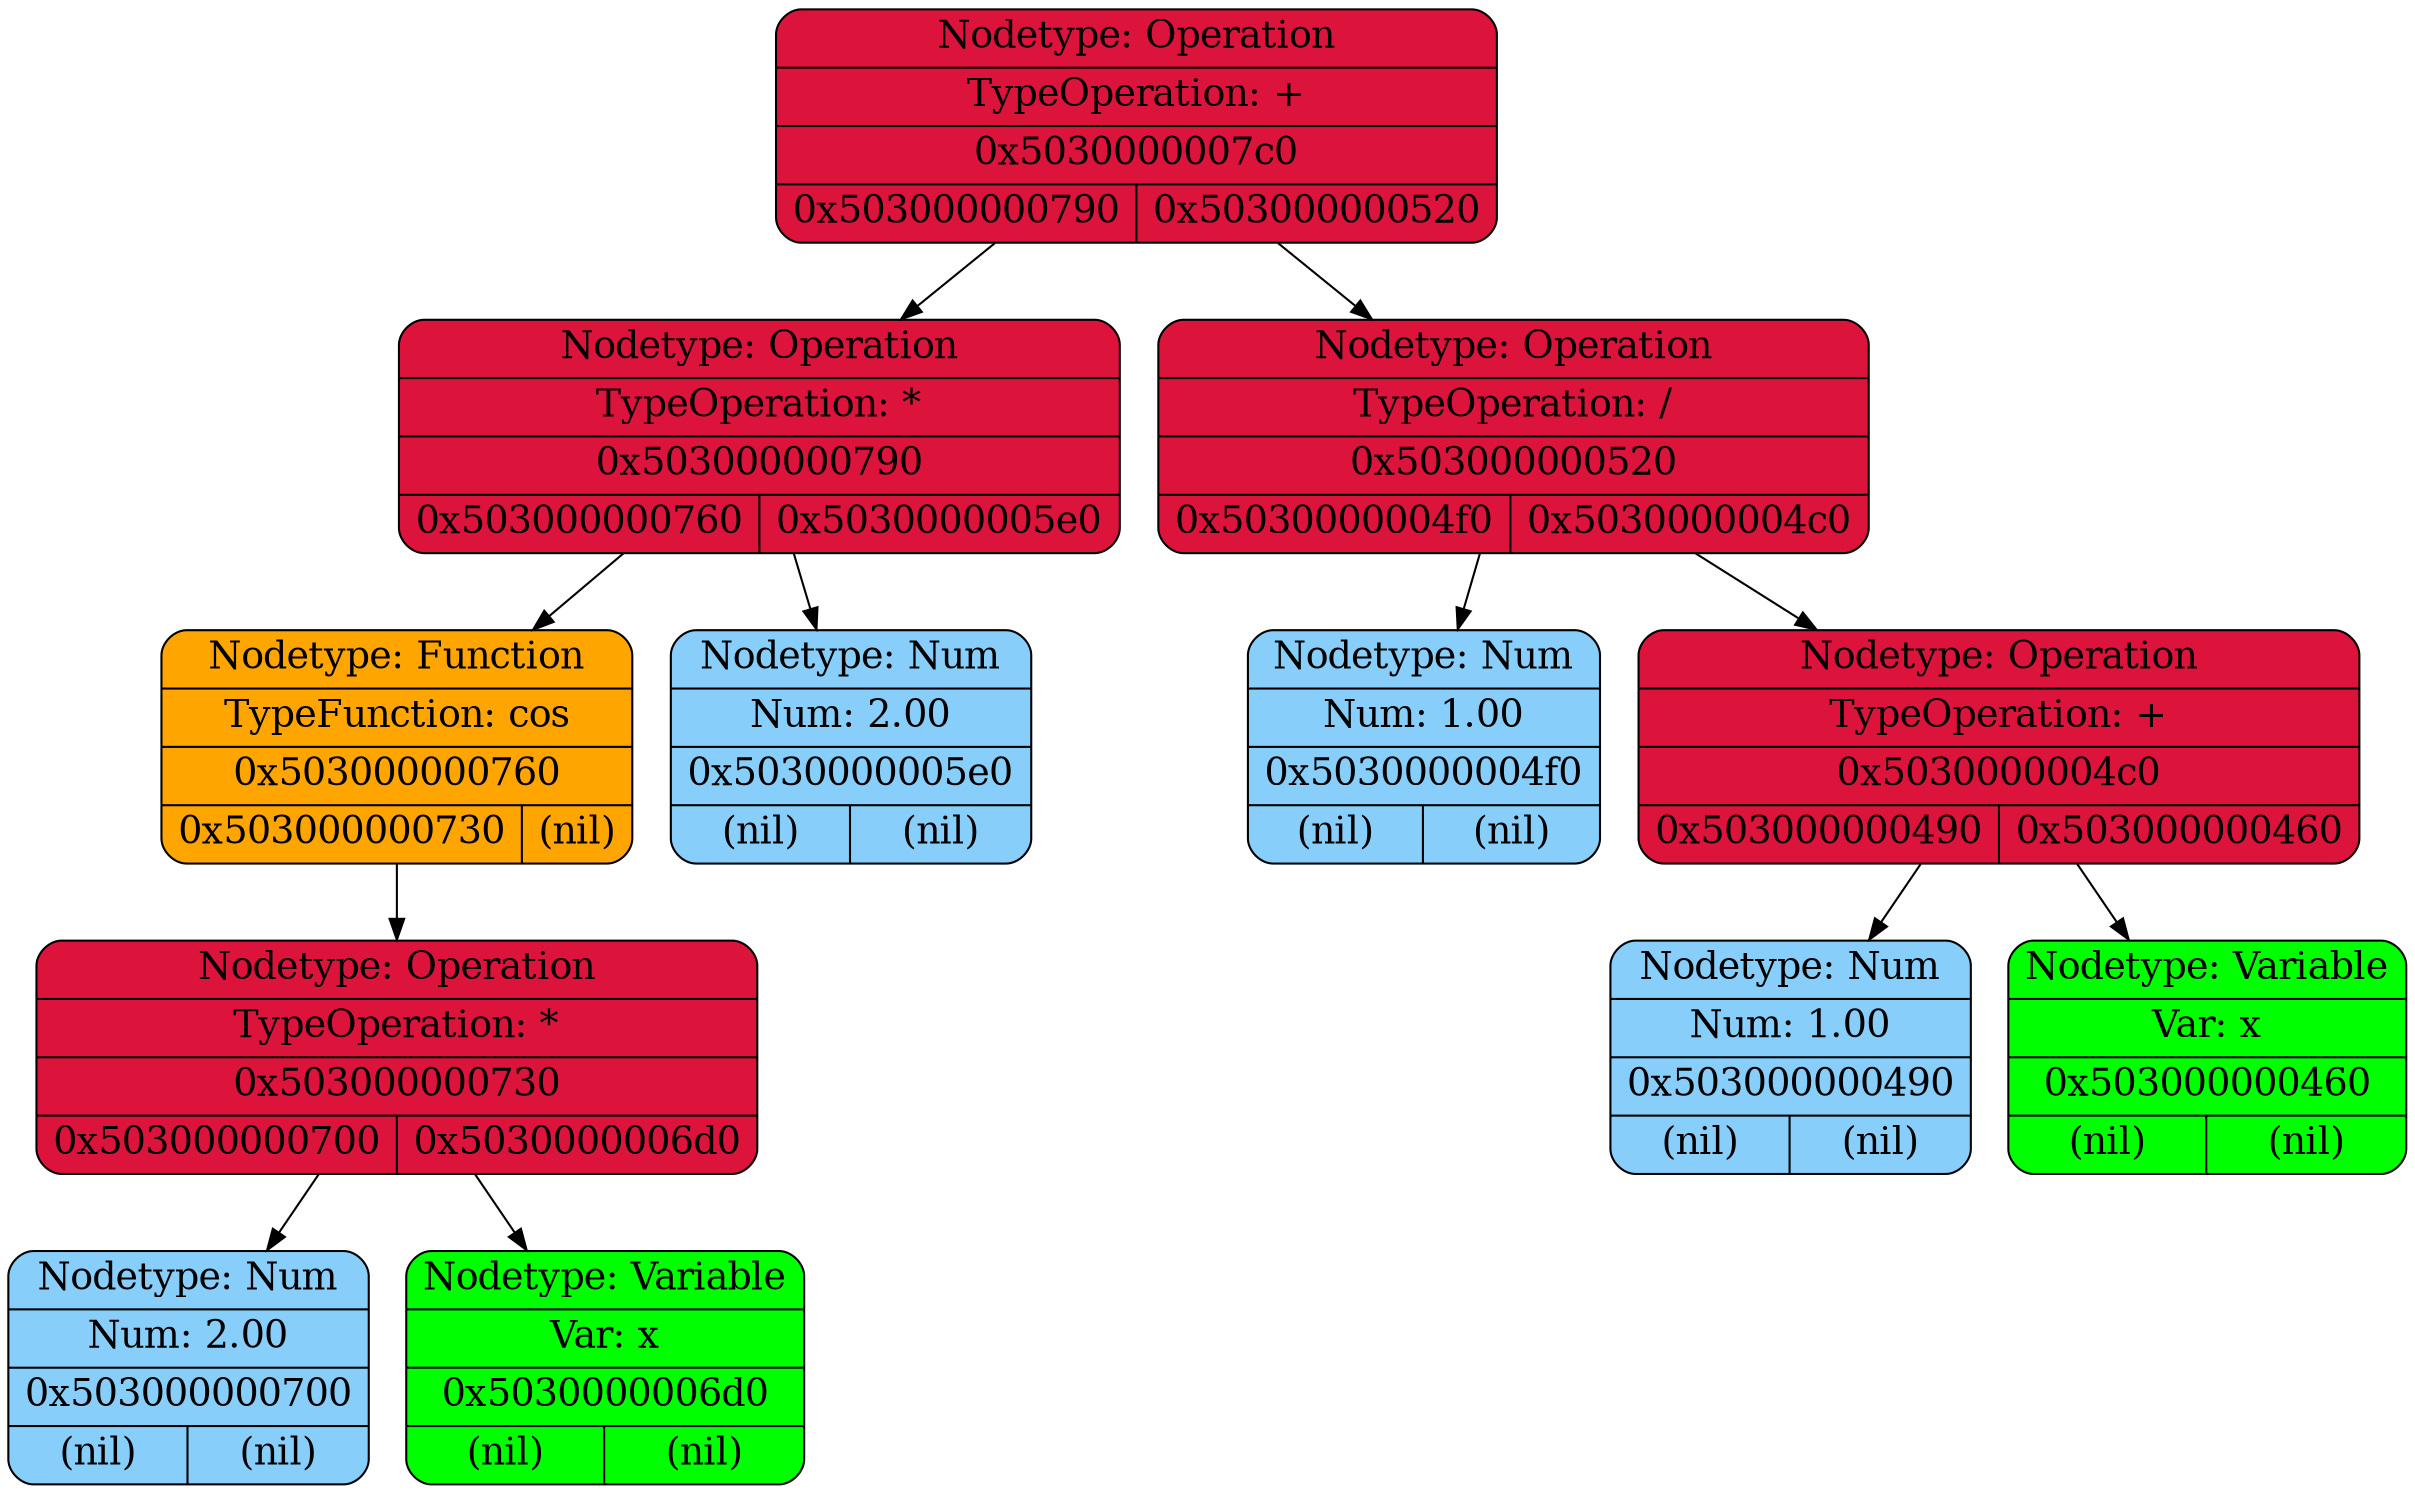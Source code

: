digraph {
	"0x5030000007c0" [label = "{ Nodetype: Operation | TypeOperation: + | 0x5030000007c0 | { 0x503000000790 | 0x503000000520 } }", fontsize = 18, style = filled, fillcolor = crimson, shape = Mrecord]
	"0x5030000007c0" -> "0x503000000790"
	"0x503000000790" [label = "{ Nodetype: Operation | TypeOperation: * | 0x503000000790 | { 0x503000000760 | 0x5030000005e0 } }", fontsize = 18, style = filled, fillcolor = crimson, shape = Mrecord]
	"0x503000000790" -> "0x503000000760"
	"0x503000000760" [label = "{ Nodetype: Function | TypeFunction: cos | 0x503000000760 | { 0x503000000730 | (nil) } }", fontsize = 18, style = filled, fillcolor = orange, shape = Mrecord]
	"0x503000000760" -> "0x503000000730"
	"0x503000000730" [label = "{ Nodetype: Operation | TypeOperation: * | 0x503000000730 | { 0x503000000700 | 0x5030000006d0 } }", fontsize = 18, style = filled, fillcolor = crimson, shape = Mrecord]
	"0x503000000730" -> "0x503000000700"
	"0x503000000700" [label = "{ Nodetype: Num | Num: 2.00 | 0x503000000700 | { (nil) | (nil) } }", fontsize = 18, style = filled, fillcolor = lightskyblue, shape = Mrecord]
	"0x503000000730" -> "0x5030000006d0"
	"0x5030000006d0" [label = "{ Nodetype: Variable | Var: x | 0x5030000006d0 | { (nil) | (nil) } }", fontsize = 18, style = filled, fillcolor = green, shape = Mrecord]
	"0x503000000790" -> "0x5030000005e0"
	"0x5030000005e0" [label = "{ Nodetype: Num | Num: 2.00 | 0x5030000005e0 | { (nil) | (nil) } }", fontsize = 18, style = filled, fillcolor = lightskyblue, shape = Mrecord]
	"0x5030000007c0" -> "0x503000000520"
	"0x503000000520" [label = "{ Nodetype: Operation | TypeOperation: / | 0x503000000520 | { 0x5030000004f0 | 0x5030000004c0 } }", fontsize = 18, style = filled, fillcolor = crimson, shape = Mrecord]
	"0x503000000520" -> "0x5030000004f0"
	"0x5030000004f0" [label = "{ Nodetype: Num | Num: 1.00 | 0x5030000004f0 | { (nil) | (nil) } }", fontsize = 18, style = filled, fillcolor = lightskyblue, shape = Mrecord]
	"0x503000000520" -> "0x5030000004c0"
	"0x5030000004c0" [label = "{ Nodetype: Operation | TypeOperation: + | 0x5030000004c0 | { 0x503000000490 | 0x503000000460 } }", fontsize = 18, style = filled, fillcolor = crimson, shape = Mrecord]
	"0x5030000004c0" -> "0x503000000490"
	"0x503000000490" [label = "{ Nodetype: Num | Num: 1.00 | 0x503000000490 | { (nil) | (nil) } }", fontsize = 18, style = filled, fillcolor = lightskyblue, shape = Mrecord]
	"0x5030000004c0" -> "0x503000000460"
	"0x503000000460" [label = "{ Nodetype: Variable | Var: x | 0x503000000460 | { (nil) | (nil) } }", fontsize = 18, style = filled, fillcolor = green, shape = Mrecord]
}
